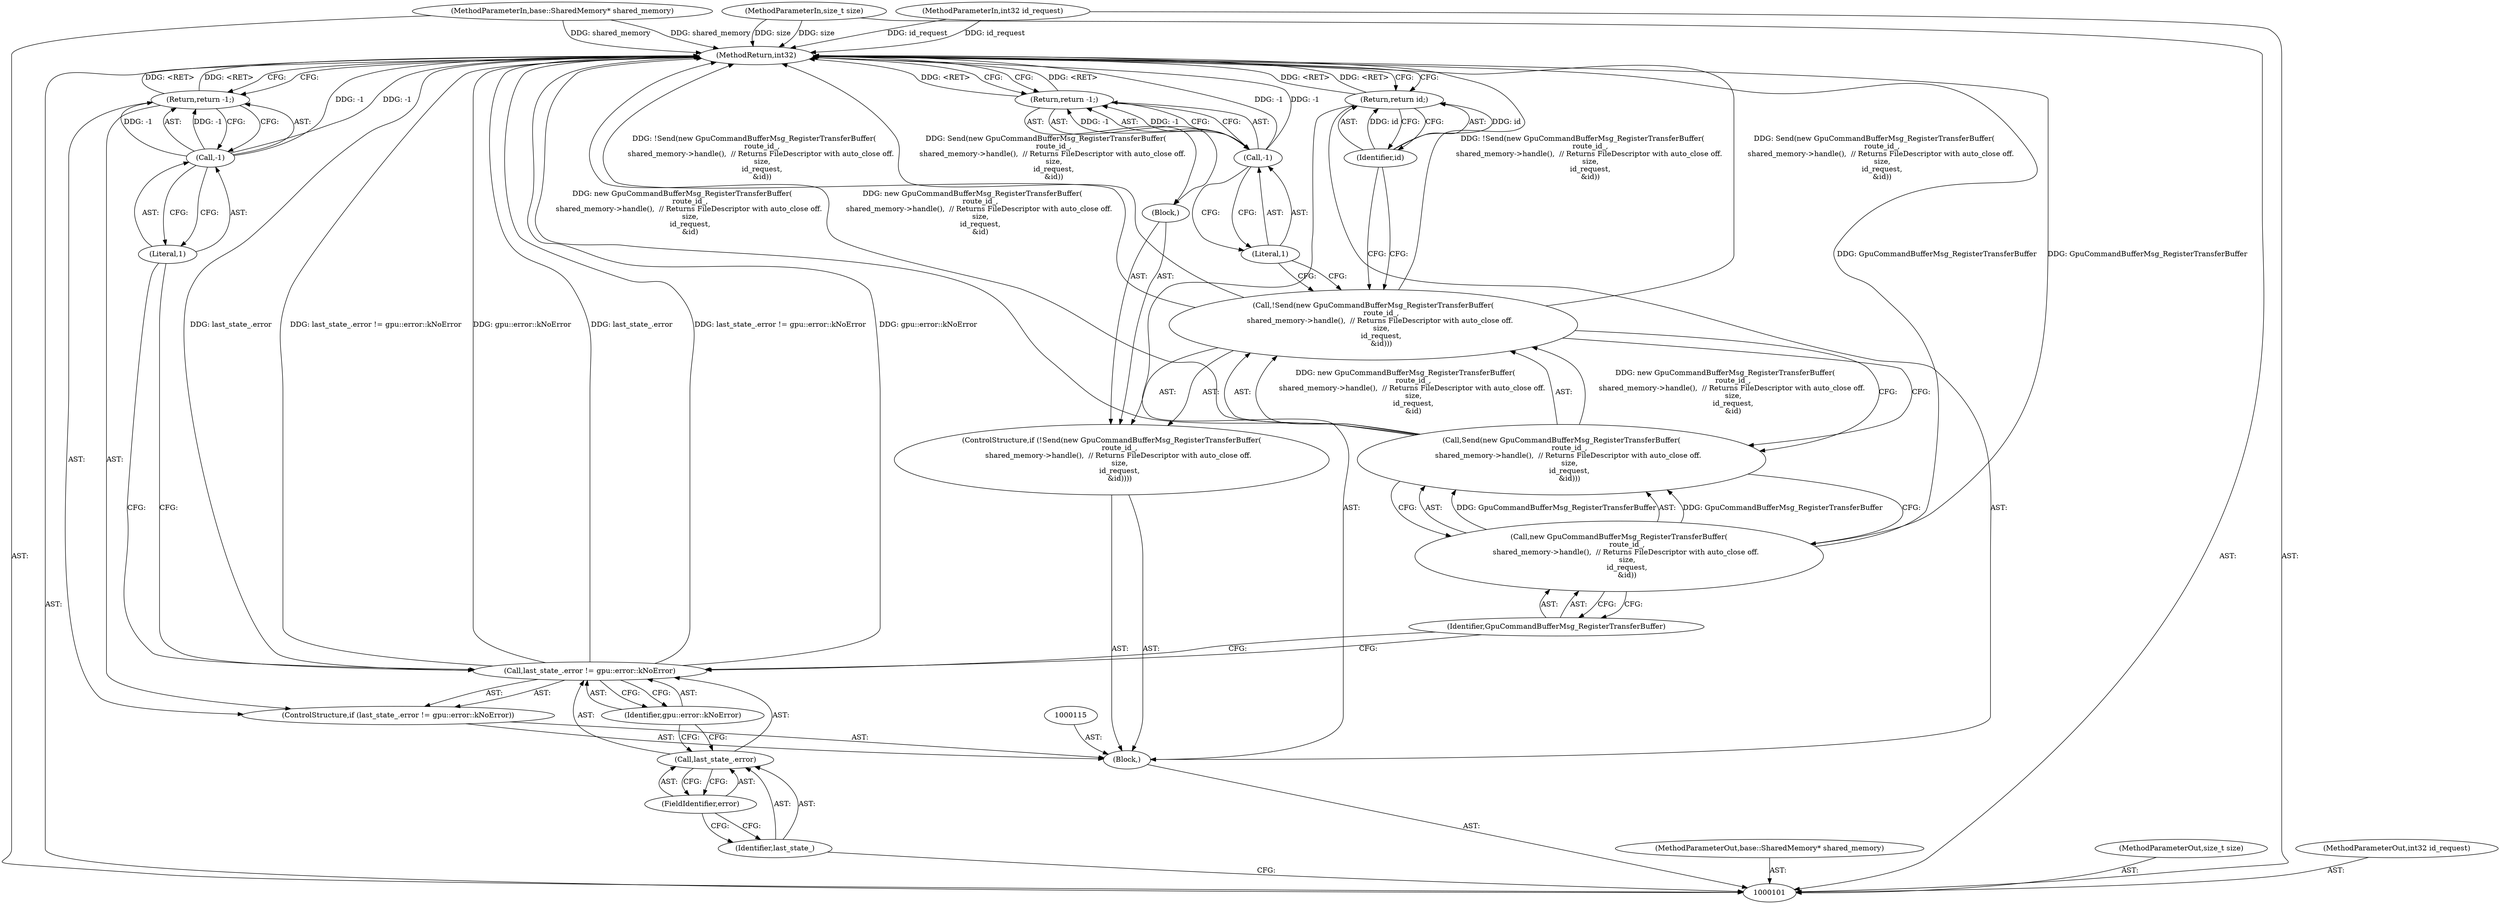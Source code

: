 digraph "1_Chrome_cd0bd79d6ebdb72183e6f0833673464cc10b3600_10" {
"1000127" [label="(MethodReturn,int32)"];
"1000121" [label="(Block,)"];
"1000123" [label="(Call,-1)"];
"1000124" [label="(Literal,1)"];
"1000122" [label="(Return,return -1;)"];
"1000125" [label="(Return,return id;)"];
"1000126" [label="(Identifier,id)"];
"1000102" [label="(MethodParameterIn,base::SharedMemory* shared_memory)"];
"1000161" [label="(MethodParameterOut,base::SharedMemory* shared_memory)"];
"1000103" [label="(MethodParameterIn,size_t size)"];
"1000162" [label="(MethodParameterOut,size_t size)"];
"1000105" [label="(Block,)"];
"1000104" [label="(MethodParameterIn,int32 id_request)"];
"1000163" [label="(MethodParameterOut,int32 id_request)"];
"1000110" [label="(FieldIdentifier,error)"];
"1000111" [label="(Identifier,gpu::error::kNoError)"];
"1000106" [label="(ControlStructure,if (last_state_.error != gpu::error::kNoError))"];
"1000107" [label="(Call,last_state_.error != gpu::error::kNoError)"];
"1000108" [label="(Call,last_state_.error)"];
"1000109" [label="(Identifier,last_state_)"];
"1000113" [label="(Call,-1)"];
"1000114" [label="(Literal,1)"];
"1000112" [label="(Return,return -1;)"];
"1000119" [label="(Call,new GpuCommandBufferMsg_RegisterTransferBuffer(\n       route_id_,\n      shared_memory->handle(),  // Returns FileDescriptor with auto_close off.\n       size,\n       id_request,\n       &id))"];
"1000120" [label="(Identifier,GpuCommandBufferMsg_RegisterTransferBuffer)"];
"1000116" [label="(ControlStructure,if (!Send(new GpuCommandBufferMsg_RegisterTransferBuffer(\n       route_id_,\n      shared_memory->handle(),  // Returns FileDescriptor with auto_close off.\n       size,\n       id_request,\n       &id))))"];
"1000117" [label="(Call,!Send(new GpuCommandBufferMsg_RegisterTransferBuffer(\n       route_id_,\n      shared_memory->handle(),  // Returns FileDescriptor with auto_close off.\n       size,\n       id_request,\n       &id)))"];
"1000118" [label="(Call,Send(new GpuCommandBufferMsg_RegisterTransferBuffer(\n       route_id_,\n      shared_memory->handle(),  // Returns FileDescriptor with auto_close off.\n       size,\n       id_request,\n       &id)))"];
"1000127" -> "1000101"  [label="AST: "];
"1000127" -> "1000112"  [label="CFG: "];
"1000127" -> "1000122"  [label="CFG: "];
"1000127" -> "1000125"  [label="CFG: "];
"1000122" -> "1000127"  [label="DDG: <RET>"];
"1000112" -> "1000127"  [label="DDG: <RET>"];
"1000117" -> "1000127"  [label="DDG: !Send(new GpuCommandBufferMsg_RegisterTransferBuffer(\n       route_id_,\n      shared_memory->handle(),  // Returns FileDescriptor with auto_close off.\n       size,\n       id_request,\n       &id))"];
"1000117" -> "1000127"  [label="DDG: Send(new GpuCommandBufferMsg_RegisterTransferBuffer(\n       route_id_,\n      shared_memory->handle(),  // Returns FileDescriptor with auto_close off.\n       size,\n       id_request,\n       &id))"];
"1000107" -> "1000127"  [label="DDG: last_state_.error"];
"1000107" -> "1000127"  [label="DDG: last_state_.error != gpu::error::kNoError"];
"1000107" -> "1000127"  [label="DDG: gpu::error::kNoError"];
"1000104" -> "1000127"  [label="DDG: id_request"];
"1000123" -> "1000127"  [label="DDG: -1"];
"1000103" -> "1000127"  [label="DDG: size"];
"1000102" -> "1000127"  [label="DDG: shared_memory"];
"1000118" -> "1000127"  [label="DDG: new GpuCommandBufferMsg_RegisterTransferBuffer(\n       route_id_,\n      shared_memory->handle(),  // Returns FileDescriptor with auto_close off.\n       size,\n       id_request,\n       &id)"];
"1000113" -> "1000127"  [label="DDG: -1"];
"1000119" -> "1000127"  [label="DDG: GpuCommandBufferMsg_RegisterTransferBuffer"];
"1000125" -> "1000127"  [label="DDG: <RET>"];
"1000121" -> "1000116"  [label="AST: "];
"1000122" -> "1000121"  [label="AST: "];
"1000123" -> "1000122"  [label="AST: "];
"1000123" -> "1000124"  [label="CFG: "];
"1000124" -> "1000123"  [label="AST: "];
"1000122" -> "1000123"  [label="CFG: "];
"1000123" -> "1000127"  [label="DDG: -1"];
"1000123" -> "1000122"  [label="DDG: -1"];
"1000124" -> "1000123"  [label="AST: "];
"1000124" -> "1000117"  [label="CFG: "];
"1000123" -> "1000124"  [label="CFG: "];
"1000122" -> "1000121"  [label="AST: "];
"1000122" -> "1000123"  [label="CFG: "];
"1000123" -> "1000122"  [label="AST: "];
"1000127" -> "1000122"  [label="CFG: "];
"1000122" -> "1000127"  [label="DDG: <RET>"];
"1000123" -> "1000122"  [label="DDG: -1"];
"1000125" -> "1000105"  [label="AST: "];
"1000125" -> "1000126"  [label="CFG: "];
"1000126" -> "1000125"  [label="AST: "];
"1000127" -> "1000125"  [label="CFG: "];
"1000125" -> "1000127"  [label="DDG: <RET>"];
"1000126" -> "1000125"  [label="DDG: id"];
"1000126" -> "1000125"  [label="AST: "];
"1000126" -> "1000117"  [label="CFG: "];
"1000125" -> "1000126"  [label="CFG: "];
"1000126" -> "1000125"  [label="DDG: id"];
"1000102" -> "1000101"  [label="AST: "];
"1000102" -> "1000127"  [label="DDG: shared_memory"];
"1000161" -> "1000101"  [label="AST: "];
"1000103" -> "1000101"  [label="AST: "];
"1000103" -> "1000127"  [label="DDG: size"];
"1000162" -> "1000101"  [label="AST: "];
"1000105" -> "1000101"  [label="AST: "];
"1000106" -> "1000105"  [label="AST: "];
"1000115" -> "1000105"  [label="AST: "];
"1000116" -> "1000105"  [label="AST: "];
"1000125" -> "1000105"  [label="AST: "];
"1000104" -> "1000101"  [label="AST: "];
"1000104" -> "1000127"  [label="DDG: id_request"];
"1000163" -> "1000101"  [label="AST: "];
"1000110" -> "1000108"  [label="AST: "];
"1000110" -> "1000109"  [label="CFG: "];
"1000108" -> "1000110"  [label="CFG: "];
"1000111" -> "1000107"  [label="AST: "];
"1000111" -> "1000108"  [label="CFG: "];
"1000107" -> "1000111"  [label="CFG: "];
"1000106" -> "1000105"  [label="AST: "];
"1000107" -> "1000106"  [label="AST: "];
"1000112" -> "1000106"  [label="AST: "];
"1000107" -> "1000106"  [label="AST: "];
"1000107" -> "1000111"  [label="CFG: "];
"1000108" -> "1000107"  [label="AST: "];
"1000111" -> "1000107"  [label="AST: "];
"1000114" -> "1000107"  [label="CFG: "];
"1000120" -> "1000107"  [label="CFG: "];
"1000107" -> "1000127"  [label="DDG: last_state_.error"];
"1000107" -> "1000127"  [label="DDG: last_state_.error != gpu::error::kNoError"];
"1000107" -> "1000127"  [label="DDG: gpu::error::kNoError"];
"1000108" -> "1000107"  [label="AST: "];
"1000108" -> "1000110"  [label="CFG: "];
"1000109" -> "1000108"  [label="AST: "];
"1000110" -> "1000108"  [label="AST: "];
"1000111" -> "1000108"  [label="CFG: "];
"1000109" -> "1000108"  [label="AST: "];
"1000109" -> "1000101"  [label="CFG: "];
"1000110" -> "1000109"  [label="CFG: "];
"1000113" -> "1000112"  [label="AST: "];
"1000113" -> "1000114"  [label="CFG: "];
"1000114" -> "1000113"  [label="AST: "];
"1000112" -> "1000113"  [label="CFG: "];
"1000113" -> "1000127"  [label="DDG: -1"];
"1000113" -> "1000112"  [label="DDG: -1"];
"1000114" -> "1000113"  [label="AST: "];
"1000114" -> "1000107"  [label="CFG: "];
"1000113" -> "1000114"  [label="CFG: "];
"1000112" -> "1000106"  [label="AST: "];
"1000112" -> "1000113"  [label="CFG: "];
"1000113" -> "1000112"  [label="AST: "];
"1000127" -> "1000112"  [label="CFG: "];
"1000112" -> "1000127"  [label="DDG: <RET>"];
"1000113" -> "1000112"  [label="DDG: -1"];
"1000119" -> "1000118"  [label="AST: "];
"1000119" -> "1000120"  [label="CFG: "];
"1000120" -> "1000119"  [label="AST: "];
"1000118" -> "1000119"  [label="CFG: "];
"1000119" -> "1000127"  [label="DDG: GpuCommandBufferMsg_RegisterTransferBuffer"];
"1000119" -> "1000118"  [label="DDG: GpuCommandBufferMsg_RegisterTransferBuffer"];
"1000120" -> "1000119"  [label="AST: "];
"1000120" -> "1000107"  [label="CFG: "];
"1000119" -> "1000120"  [label="CFG: "];
"1000116" -> "1000105"  [label="AST: "];
"1000117" -> "1000116"  [label="AST: "];
"1000121" -> "1000116"  [label="AST: "];
"1000117" -> "1000116"  [label="AST: "];
"1000117" -> "1000118"  [label="CFG: "];
"1000118" -> "1000117"  [label="AST: "];
"1000124" -> "1000117"  [label="CFG: "];
"1000126" -> "1000117"  [label="CFG: "];
"1000117" -> "1000127"  [label="DDG: !Send(new GpuCommandBufferMsg_RegisterTransferBuffer(\n       route_id_,\n      shared_memory->handle(),  // Returns FileDescriptor with auto_close off.\n       size,\n       id_request,\n       &id))"];
"1000117" -> "1000127"  [label="DDG: Send(new GpuCommandBufferMsg_RegisterTransferBuffer(\n       route_id_,\n      shared_memory->handle(),  // Returns FileDescriptor with auto_close off.\n       size,\n       id_request,\n       &id))"];
"1000118" -> "1000117"  [label="DDG: new GpuCommandBufferMsg_RegisterTransferBuffer(\n       route_id_,\n      shared_memory->handle(),  // Returns FileDescriptor with auto_close off.\n       size,\n       id_request,\n       &id)"];
"1000118" -> "1000117"  [label="AST: "];
"1000118" -> "1000119"  [label="CFG: "];
"1000119" -> "1000118"  [label="AST: "];
"1000117" -> "1000118"  [label="CFG: "];
"1000118" -> "1000127"  [label="DDG: new GpuCommandBufferMsg_RegisterTransferBuffer(\n       route_id_,\n      shared_memory->handle(),  // Returns FileDescriptor with auto_close off.\n       size,\n       id_request,\n       &id)"];
"1000118" -> "1000117"  [label="DDG: new GpuCommandBufferMsg_RegisterTransferBuffer(\n       route_id_,\n      shared_memory->handle(),  // Returns FileDescriptor with auto_close off.\n       size,\n       id_request,\n       &id)"];
"1000119" -> "1000118"  [label="DDG: GpuCommandBufferMsg_RegisterTransferBuffer"];
}
